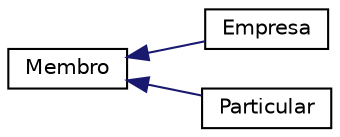 digraph "Graphical Class Hierarchy"
{
  edge [fontname="Helvetica",fontsize="10",labelfontname="Helvetica",labelfontsize="10"];
  node [fontname="Helvetica",fontsize="10",shape=record];
  rankdir="LR";
  Node1 [label="Membro",height=0.2,width=0.4,color="black", fillcolor="white", style="filled",URL="$class_membro.html"];
  Node1 -> Node2 [dir="back",color="midnightblue",fontsize="10",style="solid",fontname="Helvetica"];
  Node2 [label="Empresa",height=0.2,width=0.4,color="black", fillcolor="white", style="filled",URL="$class_empresa.html"];
  Node1 -> Node3 [dir="back",color="midnightblue",fontsize="10",style="solid",fontname="Helvetica"];
  Node3 [label="Particular",height=0.2,width=0.4,color="black", fillcolor="white", style="filled",URL="$class_particular.html"];
}
